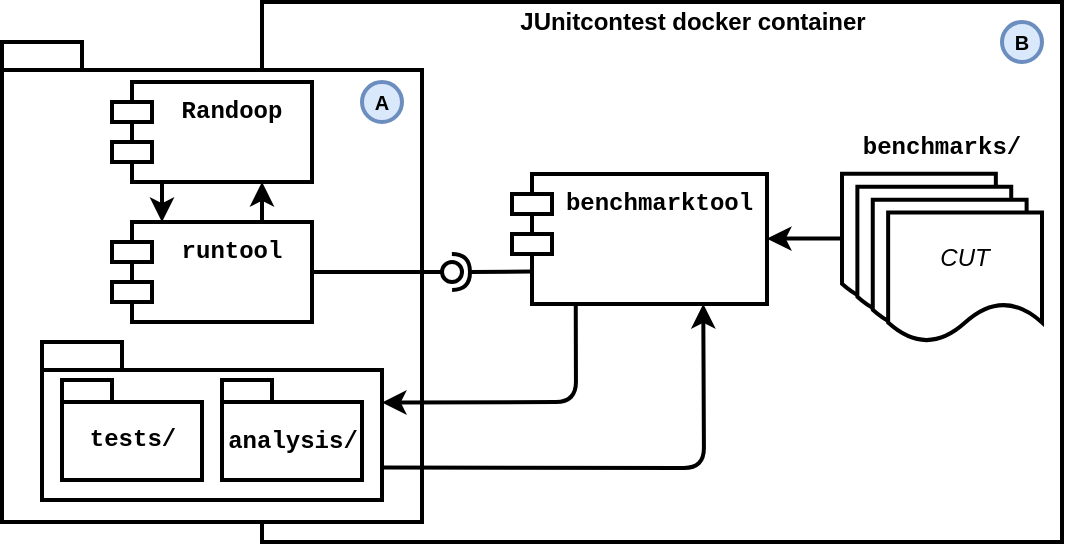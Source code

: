<mxfile version="13.6.2" type="device"><diagram id="Jd9tlL94Wb8tUMyZxnKO" name="Page-1"><mxGraphModel dx="914" dy="645" grid="1" gridSize="10" guides="1" tooltips="1" connect="1" arrows="1" fold="1" page="1" pageScale="1" pageWidth="1169" pageHeight="827" math="0" shadow="0"><root><mxCell id="0"/><mxCell id="1" parent="0"/><mxCell id="xzLM703PTHN8jFemwi7R-3" value="" style="rounded=0;whiteSpace=wrap;html=1;fillColor=none;strokeWidth=2;" vertex="1" parent="1"><mxGeometry x="310" y="190" width="400" height="270" as="geometry"/></mxCell><mxCell id="xzLM703PTHN8jFemwi7R-4" value="&lt;b&gt;JUnitcontest docker container&lt;/b&gt;" style="text;html=1;strokeColor=none;fillColor=none;align=center;verticalAlign=middle;whiteSpace=wrap;rounded=0;strokeWidth=2;" vertex="1" parent="1"><mxGeometry x="427.5" y="190" width="195" height="20" as="geometry"/></mxCell><mxCell id="xzLM703PTHN8jFemwi7R-22" value="" style="group;strokeWidth=2;" vertex="1" connectable="0" parent="1"><mxGeometry x="600" y="250" width="100" height="110" as="geometry"/></mxCell><mxCell id="xzLM703PTHN8jFemwi7R-19" value="" style="group;strokeWidth=2;" vertex="1" connectable="0" parent="xzLM703PTHN8jFemwi7R-22"><mxGeometry y="25.882" width="100" height="84.118" as="geometry"/></mxCell><mxCell id="xzLM703PTHN8jFemwi7R-6" value="&lt;b&gt;CUT&lt;/b&gt;" style="shape=document;whiteSpace=wrap;html=1;boundedLbl=1;strokeWidth=2;" vertex="1" parent="xzLM703PTHN8jFemwi7R-19"><mxGeometry width="76.923" height="64.706" as="geometry"/></mxCell><mxCell id="xzLM703PTHN8jFemwi7R-8" value="&lt;b&gt;CUT&lt;/b&gt;" style="shape=document;whiteSpace=wrap;html=1;boundedLbl=1;strokeWidth=2;" vertex="1" parent="xzLM703PTHN8jFemwi7R-19"><mxGeometry x="7.692" y="6.471" width="76.923" height="64.706" as="geometry"/></mxCell><mxCell id="xzLM703PTHN8jFemwi7R-15" value="&lt;b&gt;CUT&lt;/b&gt;" style="shape=document;whiteSpace=wrap;html=1;boundedLbl=1;strokeWidth=2;" vertex="1" parent="xzLM703PTHN8jFemwi7R-19"><mxGeometry x="15.385" y="12.941" width="76.923" height="64.706" as="geometry"/></mxCell><mxCell id="xzLM703PTHN8jFemwi7R-16" value="&lt;i&gt;CUT&lt;/i&gt;" style="shape=document;whiteSpace=wrap;html=1;boundedLbl=1;strokeWidth=2;" vertex="1" parent="xzLM703PTHN8jFemwi7R-19"><mxGeometry x="23.077" y="19.412" width="76.923" height="64.706" as="geometry"/></mxCell><mxCell id="xzLM703PTHN8jFemwi7R-21" value="benchmarks/" style="text;html=1;strokeColor=none;fillColor=none;align=center;verticalAlign=middle;whiteSpace=wrap;rounded=0;fontStyle=1;strokeWidth=2;fontFamily=Courier New;" vertex="1" parent="xzLM703PTHN8jFemwi7R-22"><mxGeometry x="19.231" width="61.538" height="25.882" as="geometry"/></mxCell><mxCell id="xzLM703PTHN8jFemwi7R-23" value="" style="shape=folder;fontStyle=1;spacingTop=10;tabWidth=40;tabHeight=14;tabPosition=left;html=1;strokeWidth=2;" vertex="1" parent="1"><mxGeometry x="180" y="210" width="210" height="240" as="geometry"/></mxCell><mxCell id="xzLM703PTHN8jFemwi7R-25" value="runtool" style="shape=module;align=left;spacingLeft=20;align=center;verticalAlign=top;fillColor=#ffffff;fontFamily=Courier New;fontStyle=1;strokeWidth=2;" vertex="1" parent="1"><mxGeometry x="235" y="300" width="100" height="50" as="geometry"/></mxCell><mxCell id="xzLM703PTHN8jFemwi7R-26" value="Randoop" style="shape=module;align=left;spacingLeft=20;align=center;verticalAlign=top;fillColor=#ffffff;fontFamily=Courier New;fontStyle=1;strokeWidth=2;" vertex="1" parent="1"><mxGeometry x="235" y="230" width="100" height="50" as="geometry"/></mxCell><mxCell id="xzLM703PTHN8jFemwi7R-27" value="" style="endArrow=classic;html=1;fontFamily=Courier New;exitX=0.75;exitY=0;exitDx=0;exitDy=0;entryX=0.75;entryY=1;entryDx=0;entryDy=0;strokeWidth=2;" edge="1" parent="1" source="xzLM703PTHN8jFemwi7R-25" target="xzLM703PTHN8jFemwi7R-26"><mxGeometry width="50" height="50" relative="1" as="geometry"><mxPoint x="410" y="350" as="sourcePoint"/><mxPoint x="460" y="300" as="targetPoint"/></mxGeometry></mxCell><mxCell id="xzLM703PTHN8jFemwi7R-28" value="" style="endArrow=classic;html=1;fontFamily=Courier New;exitX=0.25;exitY=1;exitDx=0;exitDy=0;entryX=0.25;entryY=0;entryDx=0;entryDy=0;strokeWidth=2;" edge="1" parent="1" source="xzLM703PTHN8jFemwi7R-26" target="xzLM703PTHN8jFemwi7R-25"><mxGeometry width="50" height="50" relative="1" as="geometry"><mxPoint x="355" y="310.0" as="sourcePoint"/><mxPoint x="355" y="290.0" as="targetPoint"/></mxGeometry></mxCell><mxCell id="xzLM703PTHN8jFemwi7R-29" value="" style="rounded=0;orthogonalLoop=1;jettySize=auto;html=1;endArrow=none;endFill=0;fontFamily=Courier New;exitX=1;exitY=0.5;exitDx=0;exitDy=0;strokeWidth=2;" edge="1" target="xzLM703PTHN8jFemwi7R-31" parent="1" source="xzLM703PTHN8jFemwi7R-25"><mxGeometry relative="1" as="geometry"><mxPoint x="410" y="325" as="sourcePoint"/></mxGeometry></mxCell><mxCell id="xzLM703PTHN8jFemwi7R-30" value="" style="rounded=0;orthogonalLoop=1;jettySize=auto;html=1;endArrow=halfCircle;endFill=0;entryX=0.5;entryY=0.5;entryDx=0;entryDy=0;endSize=6;strokeWidth=2;fontFamily=Courier New;exitX=0;exitY=0.75;exitDx=10;exitDy=0;exitPerimeter=0;" edge="1" target="xzLM703PTHN8jFemwi7R-31" parent="1" source="xzLM703PTHN8jFemwi7R-32"><mxGeometry relative="1" as="geometry"><mxPoint x="450" y="325" as="sourcePoint"/></mxGeometry></mxCell><mxCell id="xzLM703PTHN8jFemwi7R-31" value="" style="ellipse;whiteSpace=wrap;html=1;fontFamily=Helvetica;fontSize=12;fontColor=#000000;align=center;strokeColor=#000000;fillColor=#ffffff;points=[];aspect=fixed;resizable=0;strokeWidth=2;" vertex="1" parent="1"><mxGeometry x="400" y="320" width="10" height="10" as="geometry"/></mxCell><mxCell id="xzLM703PTHN8jFemwi7R-32" value="benchmarktool" style="shape=module;align=left;spacingLeft=20;align=center;verticalAlign=top;fillColor=#ffffff;fontFamily=Courier New;fontStyle=1;strokeWidth=2;" vertex="1" parent="1"><mxGeometry x="435" y="276" width="127.5" height="65" as="geometry"/></mxCell><mxCell id="xzLM703PTHN8jFemwi7R-33" value="" style="endArrow=classic;html=1;fontFamily=Courier New;exitX=0;exitY=0.5;exitDx=0;exitDy=0;strokeWidth=2;" edge="1" parent="1" source="xzLM703PTHN8jFemwi7R-6" target="xzLM703PTHN8jFemwi7R-32"><mxGeometry width="50" height="50" relative="1" as="geometry"><mxPoint x="400" y="420" as="sourcePoint"/><mxPoint x="450" y="370" as="targetPoint"/></mxGeometry></mxCell><mxCell id="xzLM703PTHN8jFemwi7R-36" value="" style="group;strokeWidth=2;fontFamily=Courier New;" vertex="1" connectable="0" parent="1"><mxGeometry x="200" y="360" width="170" height="79" as="geometry"/></mxCell><mxCell id="xzLM703PTHN8jFemwi7R-24" value="" style="shape=folder;fontStyle=1;spacingTop=10;tabWidth=40;tabHeight=14;tabPosition=left;html=1;fillColor=#ffffff;strokeWidth=2;" vertex="1" parent="xzLM703PTHN8jFemwi7R-36"><mxGeometry width="170" height="79" as="geometry"/></mxCell><mxCell id="xzLM703PTHN8jFemwi7R-34" value="tests/" style="shape=folder;fontStyle=1;spacingTop=10;tabWidth=25;tabHeight=11;tabPosition=left;html=1;fillColor=#ffffff;fontFamily=Courier New;strokeWidth=2;" vertex="1" parent="xzLM703PTHN8jFemwi7R-36"><mxGeometry x="10" y="19" width="70" height="50" as="geometry"/></mxCell><mxCell id="xzLM703PTHN8jFemwi7R-35" value="&lt;font face=&quot;Courier New&quot;&gt;analysis/&lt;/font&gt;" style="shape=folder;fontStyle=1;spacingTop=10;tabWidth=25;tabHeight=11;tabPosition=left;html=1;fillColor=#ffffff;fontFamily=Helvetica;strokeWidth=2;" vertex="1" parent="xzLM703PTHN8jFemwi7R-36"><mxGeometry x="90" y="19" width="70" height="50" as="geometry"/></mxCell><mxCell id="xzLM703PTHN8jFemwi7R-38" value="" style="endArrow=classic;html=1;fontFamily=Helvetica;exitX=0.25;exitY=1;exitDx=0;exitDy=0;entryX=0;entryY=0;entryDx=170;entryDy=30.25;entryPerimeter=0;strokeWidth=2;" edge="1" parent="1" source="xzLM703PTHN8jFemwi7R-32" target="xzLM703PTHN8jFemwi7R-24"><mxGeometry width="50" height="50" relative="1" as="geometry"><mxPoint x="400" y="380" as="sourcePoint"/><mxPoint x="450" y="330" as="targetPoint"/><Array as="points"><mxPoint x="467" y="390"/></Array></mxGeometry></mxCell><mxCell id="xzLM703PTHN8jFemwi7R-39" value="" style="endArrow=classic;html=1;fontFamily=Helvetica;exitX=0;exitY=0;exitDx=170;exitDy=62.75;entryX=0.75;entryY=1;entryDx=0;entryDy=0;strokeWidth=2;exitPerimeter=0;" edge="1" parent="1" source="xzLM703PTHN8jFemwi7R-24" target="xzLM703PTHN8jFemwi7R-32"><mxGeometry width="50" height="50" relative="1" as="geometry"><mxPoint x="496.875" y="390" as="sourcePoint"/><mxPoint x="400" y="439.25" as="targetPoint"/><Array as="points"><mxPoint x="531" y="423"/></Array></mxGeometry></mxCell><mxCell id="xzLM703PTHN8jFemwi7R-40" value="&lt;span style=&quot;font-size: 10px&quot;&gt;A&lt;/span&gt;" style="ellipse;whiteSpace=wrap;html=1;aspect=fixed;strokeWidth=2;fillColor=#dae8fc;fontFamily=Helvetica;strokeColor=#6c8ebf;fontSize=10;fontStyle=1;spacing=0;" vertex="1" parent="1"><mxGeometry x="360" y="230" width="20" height="20" as="geometry"/></mxCell><mxCell id="xzLM703PTHN8jFemwi7R-41" value="&lt;span style=&quot;font-size: 10px&quot;&gt;B&lt;/span&gt;" style="ellipse;whiteSpace=wrap;html=1;aspect=fixed;strokeWidth=2;fillColor=#dae8fc;fontFamily=Helvetica;strokeColor=#6c8ebf;fontSize=10;fontStyle=1;spacing=0;" vertex="1" parent="1"><mxGeometry x="680" y="200" width="20" height="20" as="geometry"/></mxCell></root></mxGraphModel></diagram></mxfile>